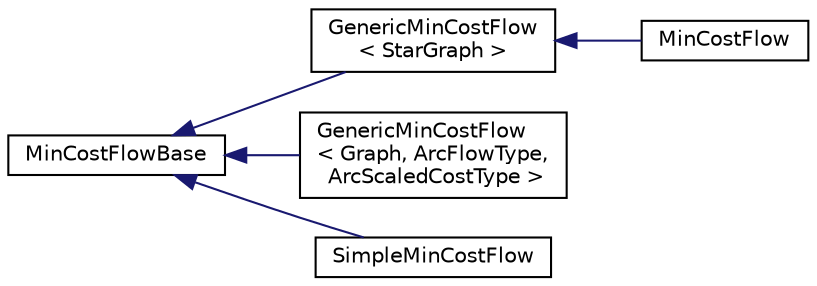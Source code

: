 digraph "Graphical Class Hierarchy"
{
 // LATEX_PDF_SIZE
  edge [fontname="Helvetica",fontsize="10",labelfontname="Helvetica",labelfontsize="10"];
  node [fontname="Helvetica",fontsize="10",shape=record];
  rankdir="LR";
  Node0 [label="MinCostFlowBase",height=0.2,width=0.4,color="black", fillcolor="white", style="filled",URL="$classoperations__research_1_1_min_cost_flow_base.html",tooltip=" "];
  Node0 -> Node1 [dir="back",color="midnightblue",fontsize="10",style="solid",fontname="Helvetica"];
  Node1 [label="GenericMinCostFlow\l\< StarGraph \>",height=0.2,width=0.4,color="black", fillcolor="white", style="filled",URL="$classoperations__research_1_1_generic_min_cost_flow.html",tooltip=" "];
  Node1 -> Node2 [dir="back",color="midnightblue",fontsize="10",style="solid",fontname="Helvetica"];
  Node2 [label="MinCostFlow",height=0.2,width=0.4,color="black", fillcolor="white", style="filled",URL="$classoperations__research_1_1_min_cost_flow.html",tooltip=" "];
  Node0 -> Node3 [dir="back",color="midnightblue",fontsize="10",style="solid",fontname="Helvetica"];
  Node3 [label="GenericMinCostFlow\l\< Graph, ArcFlowType,\l ArcScaledCostType \>",height=0.2,width=0.4,color="black", fillcolor="white", style="filled",URL="$classoperations__research_1_1_generic_min_cost_flow.html",tooltip=" "];
  Node0 -> Node4 [dir="back",color="midnightblue",fontsize="10",style="solid",fontname="Helvetica"];
  Node4 [label="SimpleMinCostFlow",height=0.2,width=0.4,color="black", fillcolor="white", style="filled",URL="$classoperations__research_1_1_simple_min_cost_flow.html",tooltip=" "];
}
